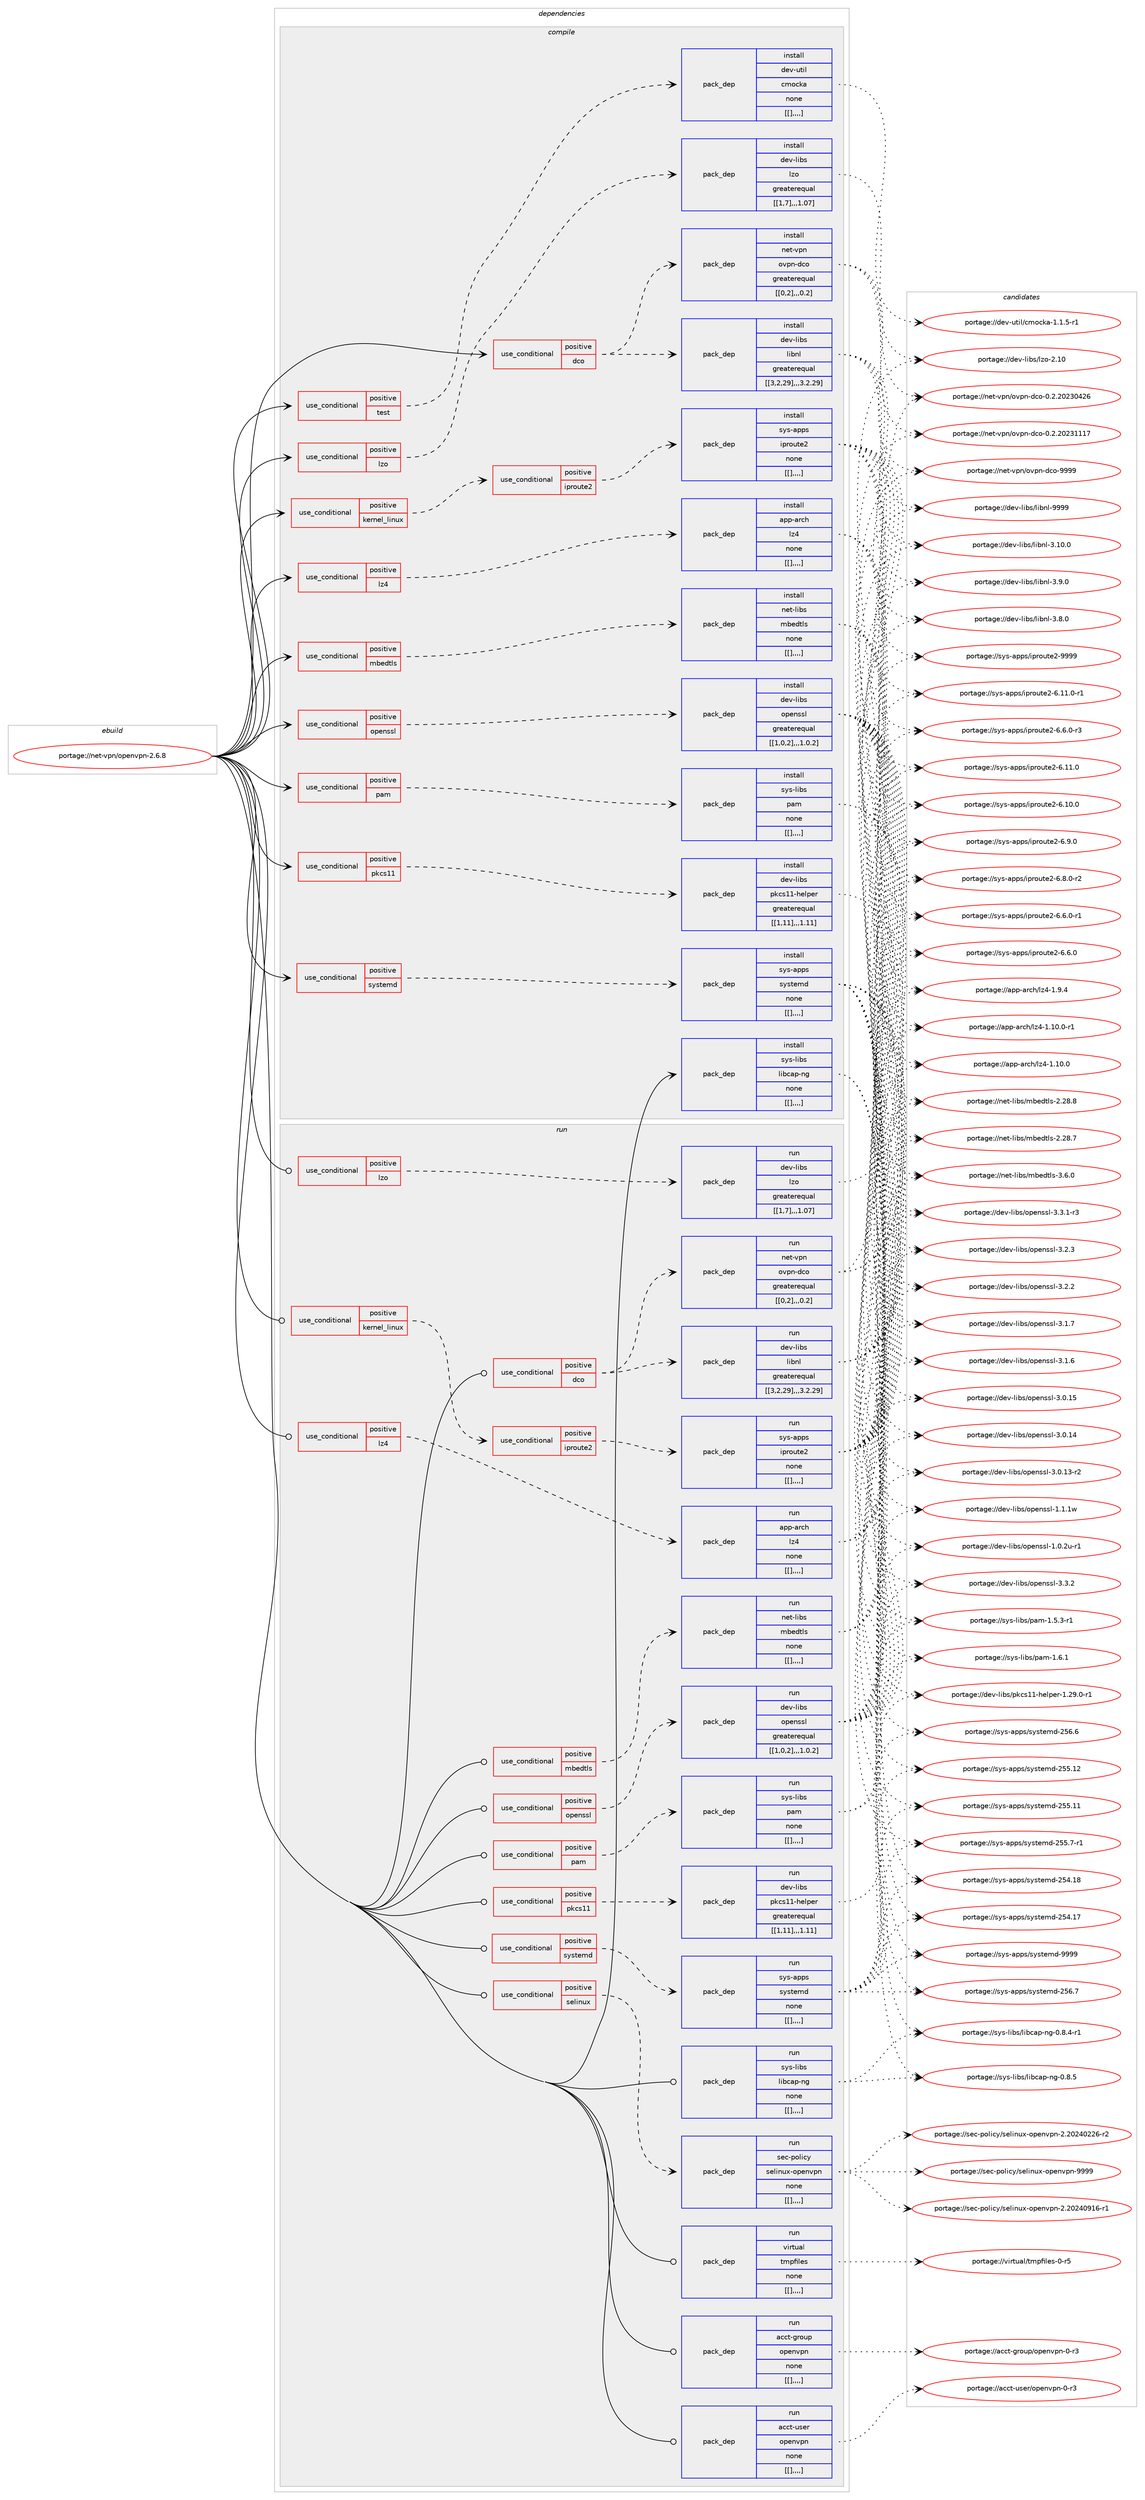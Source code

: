 digraph prolog {

# *************
# Graph options
# *************

newrank=true;
concentrate=true;
compound=true;
graph [rankdir=LR,fontname=Helvetica,fontsize=10,ranksep=1.5];#, ranksep=2.5, nodesep=0.2];
edge  [arrowhead=vee];
node  [fontname=Helvetica,fontsize=10];

# **********
# The ebuild
# **********

subgraph cluster_leftcol {
color=gray;
label=<<i>ebuild</i>>;
id [label="portage://net-vpn/openvpn-2.6.8", color=red, width=4, href="../net-vpn/openvpn-2.6.8.svg"];
}

# ****************
# The dependencies
# ****************

subgraph cluster_midcol {
color=gray;
label=<<i>dependencies</i>>;
subgraph cluster_compile {
fillcolor="#eeeeee";
style=filled;
label=<<i>compile</i>>;
subgraph cond108389 {
dependency409187 [label=<<TABLE BORDER="0" CELLBORDER="1" CELLSPACING="0" CELLPADDING="4"><TR><TD ROWSPAN="3" CELLPADDING="10">use_conditional</TD></TR><TR><TD>positive</TD></TR><TR><TD>dco</TD></TR></TABLE>>, shape=none, color=red];
subgraph pack297733 {
dependency409238 [label=<<TABLE BORDER="0" CELLBORDER="1" CELLSPACING="0" CELLPADDING="4" WIDTH="220"><TR><TD ROWSPAN="6" CELLPADDING="30">pack_dep</TD></TR><TR><TD WIDTH="110">install</TD></TR><TR><TD>net-vpn</TD></TR><TR><TD>ovpn-dco</TD></TR><TR><TD>greaterequal</TD></TR><TR><TD>[[0,2],,,0.2]</TD></TR></TABLE>>, shape=none, color=blue];
}
dependency409187:e -> dependency409238:w [weight=20,style="dashed",arrowhead="vee"];
subgraph pack297749 {
dependency409279 [label=<<TABLE BORDER="0" CELLBORDER="1" CELLSPACING="0" CELLPADDING="4" WIDTH="220"><TR><TD ROWSPAN="6" CELLPADDING="30">pack_dep</TD></TR><TR><TD WIDTH="110">install</TD></TR><TR><TD>dev-libs</TD></TR><TR><TD>libnl</TD></TR><TR><TD>greaterequal</TD></TR><TR><TD>[[3,2,29],,,3.2.29]</TD></TR></TABLE>>, shape=none, color=blue];
}
dependency409187:e -> dependency409279:w [weight=20,style="dashed",arrowhead="vee"];
}
id:e -> dependency409187:w [weight=20,style="solid",arrowhead="vee"];
subgraph cond108446 {
dependency409326 [label=<<TABLE BORDER="0" CELLBORDER="1" CELLSPACING="0" CELLPADDING="4"><TR><TD ROWSPAN="3" CELLPADDING="10">use_conditional</TD></TR><TR><TD>positive</TD></TR><TR><TD>kernel_linux</TD></TR></TABLE>>, shape=none, color=red];
subgraph cond108454 {
dependency409354 [label=<<TABLE BORDER="0" CELLBORDER="1" CELLSPACING="0" CELLPADDING="4"><TR><TD ROWSPAN="3" CELLPADDING="10">use_conditional</TD></TR><TR><TD>positive</TD></TR><TR><TD>iproute2</TD></TR></TABLE>>, shape=none, color=red];
subgraph pack297849 {
dependency409379 [label=<<TABLE BORDER="0" CELLBORDER="1" CELLSPACING="0" CELLPADDING="4" WIDTH="220"><TR><TD ROWSPAN="6" CELLPADDING="30">pack_dep</TD></TR><TR><TD WIDTH="110">install</TD></TR><TR><TD>sys-apps</TD></TR><TR><TD>iproute2</TD></TR><TR><TD>none</TD></TR><TR><TD>[[],,,,]</TD></TR></TABLE>>, shape=none, color=blue];
}
dependency409354:e -> dependency409379:w [weight=20,style="dashed",arrowhead="vee"];
}
dependency409326:e -> dependency409354:w [weight=20,style="dashed",arrowhead="vee"];
}
id:e -> dependency409326:w [weight=20,style="solid",arrowhead="vee"];
subgraph cond108470 {
dependency409386 [label=<<TABLE BORDER="0" CELLBORDER="1" CELLSPACING="0" CELLPADDING="4"><TR><TD ROWSPAN="3" CELLPADDING="10">use_conditional</TD></TR><TR><TD>positive</TD></TR><TR><TD>lz4</TD></TR></TABLE>>, shape=none, color=red];
subgraph pack297873 {
dependency409428 [label=<<TABLE BORDER="0" CELLBORDER="1" CELLSPACING="0" CELLPADDING="4" WIDTH="220"><TR><TD ROWSPAN="6" CELLPADDING="30">pack_dep</TD></TR><TR><TD WIDTH="110">install</TD></TR><TR><TD>app-arch</TD></TR><TR><TD>lz4</TD></TR><TR><TD>none</TD></TR><TR><TD>[[],,,,]</TD></TR></TABLE>>, shape=none, color=blue];
}
dependency409386:e -> dependency409428:w [weight=20,style="dashed",arrowhead="vee"];
}
id:e -> dependency409386:w [weight=20,style="solid",arrowhead="vee"];
subgraph cond108485 {
dependency409456 [label=<<TABLE BORDER="0" CELLBORDER="1" CELLSPACING="0" CELLPADDING="4"><TR><TD ROWSPAN="3" CELLPADDING="10">use_conditional</TD></TR><TR><TD>positive</TD></TR><TR><TD>lzo</TD></TR></TABLE>>, shape=none, color=red];
subgraph pack297912 {
dependency409483 [label=<<TABLE BORDER="0" CELLBORDER="1" CELLSPACING="0" CELLPADDING="4" WIDTH="220"><TR><TD ROWSPAN="6" CELLPADDING="30">pack_dep</TD></TR><TR><TD WIDTH="110">install</TD></TR><TR><TD>dev-libs</TD></TR><TR><TD>lzo</TD></TR><TR><TD>greaterequal</TD></TR><TR><TD>[[1,7],,,1.07]</TD></TR></TABLE>>, shape=none, color=blue];
}
dependency409456:e -> dependency409483:w [weight=20,style="dashed",arrowhead="vee"];
}
id:e -> dependency409456:w [weight=20,style="solid",arrowhead="vee"];
subgraph cond108503 {
dependency409513 [label=<<TABLE BORDER="0" CELLBORDER="1" CELLSPACING="0" CELLPADDING="4"><TR><TD ROWSPAN="3" CELLPADDING="10">use_conditional</TD></TR><TR><TD>positive</TD></TR><TR><TD>mbedtls</TD></TR></TABLE>>, shape=none, color=red];
subgraph pack297950 {
dependency409555 [label=<<TABLE BORDER="0" CELLBORDER="1" CELLSPACING="0" CELLPADDING="4" WIDTH="220"><TR><TD ROWSPAN="6" CELLPADDING="30">pack_dep</TD></TR><TR><TD WIDTH="110">install</TD></TR><TR><TD>net-libs</TD></TR><TR><TD>mbedtls</TD></TR><TR><TD>none</TD></TR><TR><TD>[[],,,,]</TD></TR></TABLE>>, shape=none, color=blue];
}
dependency409513:e -> dependency409555:w [weight=20,style="dashed",arrowhead="vee"];
}
id:e -> dependency409513:w [weight=20,style="solid",arrowhead="vee"];
subgraph cond108522 {
dependency409587 [label=<<TABLE BORDER="0" CELLBORDER="1" CELLSPACING="0" CELLPADDING="4"><TR><TD ROWSPAN="3" CELLPADDING="10">use_conditional</TD></TR><TR><TD>positive</TD></TR><TR><TD>openssl</TD></TR></TABLE>>, shape=none, color=red];
subgraph pack297998 {
dependency409649 [label=<<TABLE BORDER="0" CELLBORDER="1" CELLSPACING="0" CELLPADDING="4" WIDTH="220"><TR><TD ROWSPAN="6" CELLPADDING="30">pack_dep</TD></TR><TR><TD WIDTH="110">install</TD></TR><TR><TD>dev-libs</TD></TR><TR><TD>openssl</TD></TR><TR><TD>greaterequal</TD></TR><TR><TD>[[1,0,2],,,1.0.2]</TD></TR></TABLE>>, shape=none, color=blue];
}
dependency409587:e -> dependency409649:w [weight=20,style="dashed",arrowhead="vee"];
}
id:e -> dependency409587:w [weight=20,style="solid",arrowhead="vee"];
subgraph cond108563 {
dependency409698 [label=<<TABLE BORDER="0" CELLBORDER="1" CELLSPACING="0" CELLPADDING="4"><TR><TD ROWSPAN="3" CELLPADDING="10">use_conditional</TD></TR><TR><TD>positive</TD></TR><TR><TD>pam</TD></TR></TABLE>>, shape=none, color=red];
subgraph pack298097 {
dependency409770 [label=<<TABLE BORDER="0" CELLBORDER="1" CELLSPACING="0" CELLPADDING="4" WIDTH="220"><TR><TD ROWSPAN="6" CELLPADDING="30">pack_dep</TD></TR><TR><TD WIDTH="110">install</TD></TR><TR><TD>sys-libs</TD></TR><TR><TD>pam</TD></TR><TR><TD>none</TD></TR><TR><TD>[[],,,,]</TD></TR></TABLE>>, shape=none, color=blue];
}
dependency409698:e -> dependency409770:w [weight=20,style="dashed",arrowhead="vee"];
}
id:e -> dependency409698:w [weight=20,style="solid",arrowhead="vee"];
subgraph cond108587 {
dependency409777 [label=<<TABLE BORDER="0" CELLBORDER="1" CELLSPACING="0" CELLPADDING="4"><TR><TD ROWSPAN="3" CELLPADDING="10">use_conditional</TD></TR><TR><TD>positive</TD></TR><TR><TD>pkcs11</TD></TR></TABLE>>, shape=none, color=red];
subgraph pack298126 {
dependency409780 [label=<<TABLE BORDER="0" CELLBORDER="1" CELLSPACING="0" CELLPADDING="4" WIDTH="220"><TR><TD ROWSPAN="6" CELLPADDING="30">pack_dep</TD></TR><TR><TD WIDTH="110">install</TD></TR><TR><TD>dev-libs</TD></TR><TR><TD>pkcs11-helper</TD></TR><TR><TD>greaterequal</TD></TR><TR><TD>[[1,11],,,1.11]</TD></TR></TABLE>>, shape=none, color=blue];
}
dependency409777:e -> dependency409780:w [weight=20,style="dashed",arrowhead="vee"];
}
id:e -> dependency409777:w [weight=20,style="solid",arrowhead="vee"];
subgraph cond108610 {
dependency409866 [label=<<TABLE BORDER="0" CELLBORDER="1" CELLSPACING="0" CELLPADDING="4"><TR><TD ROWSPAN="3" CELLPADDING="10">use_conditional</TD></TR><TR><TD>positive</TD></TR><TR><TD>systemd</TD></TR></TABLE>>, shape=none, color=red];
subgraph pack298191 {
dependency409908 [label=<<TABLE BORDER="0" CELLBORDER="1" CELLSPACING="0" CELLPADDING="4" WIDTH="220"><TR><TD ROWSPAN="6" CELLPADDING="30">pack_dep</TD></TR><TR><TD WIDTH="110">install</TD></TR><TR><TD>sys-apps</TD></TR><TR><TD>systemd</TD></TR><TR><TD>none</TD></TR><TR><TD>[[],,,,]</TD></TR></TABLE>>, shape=none, color=blue];
}
dependency409866:e -> dependency409908:w [weight=20,style="dashed",arrowhead="vee"];
}
id:e -> dependency409866:w [weight=20,style="solid",arrowhead="vee"];
subgraph cond108658 {
dependency409957 [label=<<TABLE BORDER="0" CELLBORDER="1" CELLSPACING="0" CELLPADDING="4"><TR><TD ROWSPAN="3" CELLPADDING="10">use_conditional</TD></TR><TR><TD>positive</TD></TR><TR><TD>test</TD></TR></TABLE>>, shape=none, color=red];
subgraph pack298241 {
dependency409959 [label=<<TABLE BORDER="0" CELLBORDER="1" CELLSPACING="0" CELLPADDING="4" WIDTH="220"><TR><TD ROWSPAN="6" CELLPADDING="30">pack_dep</TD></TR><TR><TD WIDTH="110">install</TD></TR><TR><TD>dev-util</TD></TR><TR><TD>cmocka</TD></TR><TR><TD>none</TD></TR><TR><TD>[[],,,,]</TD></TR></TABLE>>, shape=none, color=blue];
}
dependency409957:e -> dependency409959:w [weight=20,style="dashed",arrowhead="vee"];
}
id:e -> dependency409957:w [weight=20,style="solid",arrowhead="vee"];
subgraph pack298260 {
dependency409989 [label=<<TABLE BORDER="0" CELLBORDER="1" CELLSPACING="0" CELLPADDING="4" WIDTH="220"><TR><TD ROWSPAN="6" CELLPADDING="30">pack_dep</TD></TR><TR><TD WIDTH="110">install</TD></TR><TR><TD>sys-libs</TD></TR><TR><TD>libcap-ng</TD></TR><TR><TD>none</TD></TR><TR><TD>[[],,,,]</TD></TR></TABLE>>, shape=none, color=blue];
}
id:e -> dependency409989:w [weight=20,style="solid",arrowhead="vee"];
}
subgraph cluster_compileandrun {
fillcolor="#eeeeee";
style=filled;
label=<<i>compile and run</i>>;
}
subgraph cluster_run {
fillcolor="#eeeeee";
style=filled;
label=<<i>run</i>>;
subgraph cond108673 {
dependency410017 [label=<<TABLE BORDER="0" CELLBORDER="1" CELLSPACING="0" CELLPADDING="4"><TR><TD ROWSPAN="3" CELLPADDING="10">use_conditional</TD></TR><TR><TD>positive</TD></TR><TR><TD>dco</TD></TR></TABLE>>, shape=none, color=red];
subgraph pack298279 {
dependency410036 [label=<<TABLE BORDER="0" CELLBORDER="1" CELLSPACING="0" CELLPADDING="4" WIDTH="220"><TR><TD ROWSPAN="6" CELLPADDING="30">pack_dep</TD></TR><TR><TD WIDTH="110">run</TD></TR><TR><TD>net-vpn</TD></TR><TR><TD>ovpn-dco</TD></TR><TR><TD>greaterequal</TD></TR><TR><TD>[[0,2],,,0.2]</TD></TR></TABLE>>, shape=none, color=blue];
}
dependency410017:e -> dependency410036:w [weight=20,style="dashed",arrowhead="vee"];
subgraph pack298354 {
dependency410145 [label=<<TABLE BORDER="0" CELLBORDER="1" CELLSPACING="0" CELLPADDING="4" WIDTH="220"><TR><TD ROWSPAN="6" CELLPADDING="30">pack_dep</TD></TR><TR><TD WIDTH="110">run</TD></TR><TR><TD>dev-libs</TD></TR><TR><TD>libnl</TD></TR><TR><TD>greaterequal</TD></TR><TR><TD>[[3,2,29],,,3.2.29]</TD></TR></TABLE>>, shape=none, color=blue];
}
dependency410017:e -> dependency410145:w [weight=20,style="dashed",arrowhead="vee"];
}
id:e -> dependency410017:w [weight=20,style="solid",arrowhead="odot"];
subgraph cond108719 {
dependency410151 [label=<<TABLE BORDER="0" CELLBORDER="1" CELLSPACING="0" CELLPADDING="4"><TR><TD ROWSPAN="3" CELLPADDING="10">use_conditional</TD></TR><TR><TD>positive</TD></TR><TR><TD>kernel_linux</TD></TR></TABLE>>, shape=none, color=red];
subgraph cond108732 {
dependency410196 [label=<<TABLE BORDER="0" CELLBORDER="1" CELLSPACING="0" CELLPADDING="4"><TR><TD ROWSPAN="3" CELLPADDING="10">use_conditional</TD></TR><TR><TD>positive</TD></TR><TR><TD>iproute2</TD></TR></TABLE>>, shape=none, color=red];
subgraph pack298393 {
dependency410197 [label=<<TABLE BORDER="0" CELLBORDER="1" CELLSPACING="0" CELLPADDING="4" WIDTH="220"><TR><TD ROWSPAN="6" CELLPADDING="30">pack_dep</TD></TR><TR><TD WIDTH="110">run</TD></TR><TR><TD>sys-apps</TD></TR><TR><TD>iproute2</TD></TR><TR><TD>none</TD></TR><TR><TD>[[],,,,]</TD></TR></TABLE>>, shape=none, color=blue];
}
dependency410196:e -> dependency410197:w [weight=20,style="dashed",arrowhead="vee"];
}
dependency410151:e -> dependency410196:w [weight=20,style="dashed",arrowhead="vee"];
}
id:e -> dependency410151:w [weight=20,style="solid",arrowhead="odot"];
subgraph cond108743 {
dependency410202 [label=<<TABLE BORDER="0" CELLBORDER="1" CELLSPACING="0" CELLPADDING="4"><TR><TD ROWSPAN="3" CELLPADDING="10">use_conditional</TD></TR><TR><TD>positive</TD></TR><TR><TD>lz4</TD></TR></TABLE>>, shape=none, color=red];
subgraph pack298471 {
dependency410372 [label=<<TABLE BORDER="0" CELLBORDER="1" CELLSPACING="0" CELLPADDING="4" WIDTH="220"><TR><TD ROWSPAN="6" CELLPADDING="30">pack_dep</TD></TR><TR><TD WIDTH="110">run</TD></TR><TR><TD>app-arch</TD></TR><TR><TD>lz4</TD></TR><TR><TD>none</TD></TR><TR><TD>[[],,,,]</TD></TR></TABLE>>, shape=none, color=blue];
}
dependency410202:e -> dependency410372:w [weight=20,style="dashed",arrowhead="vee"];
}
id:e -> dependency410202:w [weight=20,style="solid",arrowhead="odot"];
subgraph cond108802 {
dependency410419 [label=<<TABLE BORDER="0" CELLBORDER="1" CELLSPACING="0" CELLPADDING="4"><TR><TD ROWSPAN="3" CELLPADDING="10">use_conditional</TD></TR><TR><TD>positive</TD></TR><TR><TD>lzo</TD></TR></TABLE>>, shape=none, color=red];
subgraph pack298535 {
dependency410422 [label=<<TABLE BORDER="0" CELLBORDER="1" CELLSPACING="0" CELLPADDING="4" WIDTH="220"><TR><TD ROWSPAN="6" CELLPADDING="30">pack_dep</TD></TR><TR><TD WIDTH="110">run</TD></TR><TR><TD>dev-libs</TD></TR><TR><TD>lzo</TD></TR><TR><TD>greaterequal</TD></TR><TR><TD>[[1,7],,,1.07]</TD></TR></TABLE>>, shape=none, color=blue];
}
dependency410419:e -> dependency410422:w [weight=20,style="dashed",arrowhead="vee"];
}
id:e -> dependency410419:w [weight=20,style="solid",arrowhead="odot"];
subgraph cond108837 {
dependency410484 [label=<<TABLE BORDER="0" CELLBORDER="1" CELLSPACING="0" CELLPADDING="4"><TR><TD ROWSPAN="3" CELLPADDING="10">use_conditional</TD></TR><TR><TD>positive</TD></TR><TR><TD>mbedtls</TD></TR></TABLE>>, shape=none, color=red];
subgraph pack298602 {
dependency410542 [label=<<TABLE BORDER="0" CELLBORDER="1" CELLSPACING="0" CELLPADDING="4" WIDTH="220"><TR><TD ROWSPAN="6" CELLPADDING="30">pack_dep</TD></TR><TR><TD WIDTH="110">run</TD></TR><TR><TD>net-libs</TD></TR><TR><TD>mbedtls</TD></TR><TR><TD>none</TD></TR><TR><TD>[[],,,,]</TD></TR></TABLE>>, shape=none, color=blue];
}
dependency410484:e -> dependency410542:w [weight=20,style="dashed",arrowhead="vee"];
}
id:e -> dependency410484:w [weight=20,style="solid",arrowhead="odot"];
subgraph cond108864 {
dependency410566 [label=<<TABLE BORDER="0" CELLBORDER="1" CELLSPACING="0" CELLPADDING="4"><TR><TD ROWSPAN="3" CELLPADDING="10">use_conditional</TD></TR><TR><TD>positive</TD></TR><TR><TD>openssl</TD></TR></TABLE>>, shape=none, color=red];
subgraph pack298645 {
dependency410585 [label=<<TABLE BORDER="0" CELLBORDER="1" CELLSPACING="0" CELLPADDING="4" WIDTH="220"><TR><TD ROWSPAN="6" CELLPADDING="30">pack_dep</TD></TR><TR><TD WIDTH="110">run</TD></TR><TR><TD>dev-libs</TD></TR><TR><TD>openssl</TD></TR><TR><TD>greaterequal</TD></TR><TR><TD>[[1,0,2],,,1.0.2]</TD></TR></TABLE>>, shape=none, color=blue];
}
dependency410566:e -> dependency410585:w [weight=20,style="dashed",arrowhead="vee"];
}
id:e -> dependency410566:w [weight=20,style="solid",arrowhead="odot"];
subgraph cond108883 {
dependency410628 [label=<<TABLE BORDER="0" CELLBORDER="1" CELLSPACING="0" CELLPADDING="4"><TR><TD ROWSPAN="3" CELLPADDING="10">use_conditional</TD></TR><TR><TD>positive</TD></TR><TR><TD>pam</TD></TR></TABLE>>, shape=none, color=red];
subgraph pack298673 {
dependency410630 [label=<<TABLE BORDER="0" CELLBORDER="1" CELLSPACING="0" CELLPADDING="4" WIDTH="220"><TR><TD ROWSPAN="6" CELLPADDING="30">pack_dep</TD></TR><TR><TD WIDTH="110">run</TD></TR><TR><TD>sys-libs</TD></TR><TR><TD>pam</TD></TR><TR><TD>none</TD></TR><TR><TD>[[],,,,]</TD></TR></TABLE>>, shape=none, color=blue];
}
dependency410628:e -> dependency410630:w [weight=20,style="dashed",arrowhead="vee"];
}
id:e -> dependency410628:w [weight=20,style="solid",arrowhead="odot"];
subgraph cond108891 {
dependency410653 [label=<<TABLE BORDER="0" CELLBORDER="1" CELLSPACING="0" CELLPADDING="4"><TR><TD ROWSPAN="3" CELLPADDING="10">use_conditional</TD></TR><TR><TD>positive</TD></TR><TR><TD>pkcs11</TD></TR></TABLE>>, shape=none, color=red];
subgraph pack298704 {
dependency410714 [label=<<TABLE BORDER="0" CELLBORDER="1" CELLSPACING="0" CELLPADDING="4" WIDTH="220"><TR><TD ROWSPAN="6" CELLPADDING="30">pack_dep</TD></TR><TR><TD WIDTH="110">run</TD></TR><TR><TD>dev-libs</TD></TR><TR><TD>pkcs11-helper</TD></TR><TR><TD>greaterequal</TD></TR><TR><TD>[[1,11],,,1.11]</TD></TR></TABLE>>, shape=none, color=blue];
}
dependency410653:e -> dependency410714:w [weight=20,style="dashed",arrowhead="vee"];
}
id:e -> dependency410653:w [weight=20,style="solid",arrowhead="odot"];
subgraph cond108922 {
dependency410749 [label=<<TABLE BORDER="0" CELLBORDER="1" CELLSPACING="0" CELLPADDING="4"><TR><TD ROWSPAN="3" CELLPADDING="10">use_conditional</TD></TR><TR><TD>positive</TD></TR><TR><TD>selinux</TD></TR></TABLE>>, shape=none, color=red];
subgraph pack298766 {
dependency410836 [label=<<TABLE BORDER="0" CELLBORDER="1" CELLSPACING="0" CELLPADDING="4" WIDTH="220"><TR><TD ROWSPAN="6" CELLPADDING="30">pack_dep</TD></TR><TR><TD WIDTH="110">run</TD></TR><TR><TD>sec-policy</TD></TR><TR><TD>selinux-openvpn</TD></TR><TR><TD>none</TD></TR><TR><TD>[[],,,,]</TD></TR></TABLE>>, shape=none, color=blue];
}
dependency410749:e -> dependency410836:w [weight=20,style="dashed",arrowhead="vee"];
}
id:e -> dependency410749:w [weight=20,style="solid",arrowhead="odot"];
subgraph cond108965 {
dependency410870 [label=<<TABLE BORDER="0" CELLBORDER="1" CELLSPACING="0" CELLPADDING="4"><TR><TD ROWSPAN="3" CELLPADDING="10">use_conditional</TD></TR><TR><TD>positive</TD></TR><TR><TD>systemd</TD></TR></TABLE>>, shape=none, color=red];
subgraph pack298858 {
dependency410903 [label=<<TABLE BORDER="0" CELLBORDER="1" CELLSPACING="0" CELLPADDING="4" WIDTH="220"><TR><TD ROWSPAN="6" CELLPADDING="30">pack_dep</TD></TR><TR><TD WIDTH="110">run</TD></TR><TR><TD>sys-apps</TD></TR><TR><TD>systemd</TD></TR><TR><TD>none</TD></TR><TR><TD>[[],,,,]</TD></TR></TABLE>>, shape=none, color=blue];
}
dependency410870:e -> dependency410903:w [weight=20,style="dashed",arrowhead="vee"];
}
id:e -> dependency410870:w [weight=20,style="solid",arrowhead="odot"];
subgraph pack298860 {
dependency410909 [label=<<TABLE BORDER="0" CELLBORDER="1" CELLSPACING="0" CELLPADDING="4" WIDTH="220"><TR><TD ROWSPAN="6" CELLPADDING="30">pack_dep</TD></TR><TR><TD WIDTH="110">run</TD></TR><TR><TD>acct-group</TD></TR><TR><TD>openvpn</TD></TR><TR><TD>none</TD></TR><TR><TD>[[],,,,]</TD></TR></TABLE>>, shape=none, color=blue];
}
id:e -> dependency410909:w [weight=20,style="solid",arrowhead="odot"];
subgraph pack298862 {
dependency410969 [label=<<TABLE BORDER="0" CELLBORDER="1" CELLSPACING="0" CELLPADDING="4" WIDTH="220"><TR><TD ROWSPAN="6" CELLPADDING="30">pack_dep</TD></TR><TR><TD WIDTH="110">run</TD></TR><TR><TD>acct-user</TD></TR><TR><TD>openvpn</TD></TR><TR><TD>none</TD></TR><TR><TD>[[],,,,]</TD></TR></TABLE>>, shape=none, color=blue];
}
id:e -> dependency410969:w [weight=20,style="solid",arrowhead="odot"];
subgraph pack298932 {
dependency411023 [label=<<TABLE BORDER="0" CELLBORDER="1" CELLSPACING="0" CELLPADDING="4" WIDTH="220"><TR><TD ROWSPAN="6" CELLPADDING="30">pack_dep</TD></TR><TR><TD WIDTH="110">run</TD></TR><TR><TD>sys-libs</TD></TR><TR><TD>libcap-ng</TD></TR><TR><TD>none</TD></TR><TR><TD>[[],,,,]</TD></TR></TABLE>>, shape=none, color=blue];
}
id:e -> dependency411023:w [weight=20,style="solid",arrowhead="odot"];
subgraph pack298940 {
dependency411026 [label=<<TABLE BORDER="0" CELLBORDER="1" CELLSPACING="0" CELLPADDING="4" WIDTH="220"><TR><TD ROWSPAN="6" CELLPADDING="30">pack_dep</TD></TR><TR><TD WIDTH="110">run</TD></TR><TR><TD>virtual</TD></TR><TR><TD>tmpfiles</TD></TR><TR><TD>none</TD></TR><TR><TD>[[],,,,]</TD></TR></TABLE>>, shape=none, color=blue];
}
id:e -> dependency411026:w [weight=20,style="solid",arrowhead="odot"];
}
}

# **************
# The candidates
# **************

subgraph cluster_choices {
rank=same;
color=gray;
label=<<i>candidates</i>>;

subgraph choice298009 {
color=black;
nodesep=1;
choice110101116451181121104711111811211045100991114557575757 [label="portage://net-vpn/ovpn-dco-9999", color=red, width=4,href="../net-vpn/ovpn-dco-9999.svg"];
choice1101011164511811211047111118112110451009911145484650465048505149494955 [label="portage://net-vpn/ovpn-dco-0.2.20231117", color=red, width=4,href="../net-vpn/ovpn-dco-0.2.20231117.svg"];
choice1101011164511811211047111118112110451009911145484650465048505148525054 [label="portage://net-vpn/ovpn-dco-0.2.20230426", color=red, width=4,href="../net-vpn/ovpn-dco-0.2.20230426.svg"];
dependency409238:e -> choice110101116451181121104711111811211045100991114557575757:w [style=dotted,weight="100"];
dependency409238:e -> choice1101011164511811211047111118112110451009911145484650465048505149494955:w [style=dotted,weight="100"];
dependency409238:e -> choice1101011164511811211047111118112110451009911145484650465048505148525054:w [style=dotted,weight="100"];
}
subgraph choice298029 {
color=black;
nodesep=1;
choice100101118451081059811547108105981101084557575757 [label="portage://dev-libs/libnl-9999", color=red, width=4,href="../dev-libs/libnl-9999.svg"];
choice1001011184510810598115471081059811010845514649484648 [label="portage://dev-libs/libnl-3.10.0", color=red, width=4,href="../dev-libs/libnl-3.10.0.svg"];
choice10010111845108105981154710810598110108455146574648 [label="portage://dev-libs/libnl-3.9.0", color=red, width=4,href="../dev-libs/libnl-3.9.0.svg"];
choice10010111845108105981154710810598110108455146564648 [label="portage://dev-libs/libnl-3.8.0", color=red, width=4,href="../dev-libs/libnl-3.8.0.svg"];
dependency409279:e -> choice100101118451081059811547108105981101084557575757:w [style=dotted,weight="100"];
dependency409279:e -> choice1001011184510810598115471081059811010845514649484648:w [style=dotted,weight="100"];
dependency409279:e -> choice10010111845108105981154710810598110108455146574648:w [style=dotted,weight="100"];
dependency409279:e -> choice10010111845108105981154710810598110108455146564648:w [style=dotted,weight="100"];
}
subgraph choice298052 {
color=black;
nodesep=1;
choice115121115459711211211547105112114111117116101504557575757 [label="portage://sys-apps/iproute2-9999", color=red, width=4,href="../sys-apps/iproute2-9999.svg"];
choice11512111545971121121154710511211411111711610150455446494946484511449 [label="portage://sys-apps/iproute2-6.11.0-r1", color=red, width=4,href="../sys-apps/iproute2-6.11.0-r1.svg"];
choice1151211154597112112115471051121141111171161015045544649494648 [label="portage://sys-apps/iproute2-6.11.0", color=red, width=4,href="../sys-apps/iproute2-6.11.0.svg"];
choice1151211154597112112115471051121141111171161015045544649484648 [label="portage://sys-apps/iproute2-6.10.0", color=red, width=4,href="../sys-apps/iproute2-6.10.0.svg"];
choice11512111545971121121154710511211411111711610150455446574648 [label="portage://sys-apps/iproute2-6.9.0", color=red, width=4,href="../sys-apps/iproute2-6.9.0.svg"];
choice115121115459711211211547105112114111117116101504554465646484511450 [label="portage://sys-apps/iproute2-6.8.0-r2", color=red, width=4,href="../sys-apps/iproute2-6.8.0-r2.svg"];
choice115121115459711211211547105112114111117116101504554465446484511451 [label="portage://sys-apps/iproute2-6.6.0-r3", color=red, width=4,href="../sys-apps/iproute2-6.6.0-r3.svg"];
choice115121115459711211211547105112114111117116101504554465446484511449 [label="portage://sys-apps/iproute2-6.6.0-r1", color=red, width=4,href="../sys-apps/iproute2-6.6.0-r1.svg"];
choice11512111545971121121154710511211411111711610150455446544648 [label="portage://sys-apps/iproute2-6.6.0", color=red, width=4,href="../sys-apps/iproute2-6.6.0.svg"];
dependency409379:e -> choice115121115459711211211547105112114111117116101504557575757:w [style=dotted,weight="100"];
dependency409379:e -> choice11512111545971121121154710511211411111711610150455446494946484511449:w [style=dotted,weight="100"];
dependency409379:e -> choice1151211154597112112115471051121141111171161015045544649494648:w [style=dotted,weight="100"];
dependency409379:e -> choice1151211154597112112115471051121141111171161015045544649484648:w [style=dotted,weight="100"];
dependency409379:e -> choice11512111545971121121154710511211411111711610150455446574648:w [style=dotted,weight="100"];
dependency409379:e -> choice115121115459711211211547105112114111117116101504554465646484511450:w [style=dotted,weight="100"];
dependency409379:e -> choice115121115459711211211547105112114111117116101504554465446484511451:w [style=dotted,weight="100"];
dependency409379:e -> choice115121115459711211211547105112114111117116101504554465446484511449:w [style=dotted,weight="100"];
dependency409379:e -> choice11512111545971121121154710511211411111711610150455446544648:w [style=dotted,weight="100"];
}
subgraph choice298063 {
color=black;
nodesep=1;
choice971121124597114991044710812252454946494846484511449 [label="portage://app-arch/lz4-1.10.0-r1", color=red, width=4,href="../app-arch/lz4-1.10.0-r1.svg"];
choice97112112459711499104471081225245494649484648 [label="portage://app-arch/lz4-1.10.0", color=red, width=4,href="../app-arch/lz4-1.10.0.svg"];
choice971121124597114991044710812252454946574652 [label="portage://app-arch/lz4-1.9.4", color=red, width=4,href="../app-arch/lz4-1.9.4.svg"];
dependency409428:e -> choice971121124597114991044710812252454946494846484511449:w [style=dotted,weight="100"];
dependency409428:e -> choice97112112459711499104471081225245494649484648:w [style=dotted,weight="100"];
dependency409428:e -> choice971121124597114991044710812252454946574652:w [style=dotted,weight="100"];
}
subgraph choice298082 {
color=black;
nodesep=1;
choice1001011184510810598115471081221114550464948 [label="portage://dev-libs/lzo-2.10", color=red, width=4,href="../dev-libs/lzo-2.10.svg"];
dependency409483:e -> choice1001011184510810598115471081221114550464948:w [style=dotted,weight="100"];
}
subgraph choice298086 {
color=black;
nodesep=1;
choice11010111645108105981154710998101100116108115455146544648 [label="portage://net-libs/mbedtls-3.6.0", color=red, width=4,href="../net-libs/mbedtls-3.6.0.svg"];
choice1101011164510810598115471099810110011610811545504650564656 [label="portage://net-libs/mbedtls-2.28.8", color=red, width=4,href="../net-libs/mbedtls-2.28.8.svg"];
choice1101011164510810598115471099810110011610811545504650564655 [label="portage://net-libs/mbedtls-2.28.7", color=red, width=4,href="../net-libs/mbedtls-2.28.7.svg"];
dependency409555:e -> choice11010111645108105981154710998101100116108115455146544648:w [style=dotted,weight="100"];
dependency409555:e -> choice1101011164510810598115471099810110011610811545504650564656:w [style=dotted,weight="100"];
dependency409555:e -> choice1101011164510810598115471099810110011610811545504650564655:w [style=dotted,weight="100"];
}
subgraph choice298107 {
color=black;
nodesep=1;
choice100101118451081059811547111112101110115115108455146514650 [label="portage://dev-libs/openssl-3.3.2", color=red, width=4,href="../dev-libs/openssl-3.3.2.svg"];
choice1001011184510810598115471111121011101151151084551465146494511451 [label="portage://dev-libs/openssl-3.3.1-r3", color=red, width=4,href="../dev-libs/openssl-3.3.1-r3.svg"];
choice100101118451081059811547111112101110115115108455146504651 [label="portage://dev-libs/openssl-3.2.3", color=red, width=4,href="../dev-libs/openssl-3.2.3.svg"];
choice100101118451081059811547111112101110115115108455146504650 [label="portage://dev-libs/openssl-3.2.2", color=red, width=4,href="../dev-libs/openssl-3.2.2.svg"];
choice100101118451081059811547111112101110115115108455146494655 [label="portage://dev-libs/openssl-3.1.7", color=red, width=4,href="../dev-libs/openssl-3.1.7.svg"];
choice100101118451081059811547111112101110115115108455146494654 [label="portage://dev-libs/openssl-3.1.6", color=red, width=4,href="../dev-libs/openssl-3.1.6.svg"];
choice10010111845108105981154711111210111011511510845514648464953 [label="portage://dev-libs/openssl-3.0.15", color=red, width=4,href="../dev-libs/openssl-3.0.15.svg"];
choice10010111845108105981154711111210111011511510845514648464952 [label="portage://dev-libs/openssl-3.0.14", color=red, width=4,href="../dev-libs/openssl-3.0.14.svg"];
choice100101118451081059811547111112101110115115108455146484649514511450 [label="portage://dev-libs/openssl-3.0.13-r2", color=red, width=4,href="../dev-libs/openssl-3.0.13-r2.svg"];
choice100101118451081059811547111112101110115115108454946494649119 [label="portage://dev-libs/openssl-1.1.1w", color=red, width=4,href="../dev-libs/openssl-1.1.1w.svg"];
choice1001011184510810598115471111121011101151151084549464846501174511449 [label="portage://dev-libs/openssl-1.0.2u-r1", color=red, width=4,href="../dev-libs/openssl-1.0.2u-r1.svg"];
dependency409649:e -> choice100101118451081059811547111112101110115115108455146514650:w [style=dotted,weight="100"];
dependency409649:e -> choice1001011184510810598115471111121011101151151084551465146494511451:w [style=dotted,weight="100"];
dependency409649:e -> choice100101118451081059811547111112101110115115108455146504651:w [style=dotted,weight="100"];
dependency409649:e -> choice100101118451081059811547111112101110115115108455146504650:w [style=dotted,weight="100"];
dependency409649:e -> choice100101118451081059811547111112101110115115108455146494655:w [style=dotted,weight="100"];
dependency409649:e -> choice100101118451081059811547111112101110115115108455146494654:w [style=dotted,weight="100"];
dependency409649:e -> choice10010111845108105981154711111210111011511510845514648464953:w [style=dotted,weight="100"];
dependency409649:e -> choice10010111845108105981154711111210111011511510845514648464952:w [style=dotted,weight="100"];
dependency409649:e -> choice100101118451081059811547111112101110115115108455146484649514511450:w [style=dotted,weight="100"];
dependency409649:e -> choice100101118451081059811547111112101110115115108454946494649119:w [style=dotted,weight="100"];
dependency409649:e -> choice1001011184510810598115471111121011101151151084549464846501174511449:w [style=dotted,weight="100"];
}
subgraph choice298132 {
color=black;
nodesep=1;
choice11512111545108105981154711297109454946544649 [label="portage://sys-libs/pam-1.6.1", color=red, width=4,href="../sys-libs/pam-1.6.1.svg"];
choice115121115451081059811547112971094549465346514511449 [label="portage://sys-libs/pam-1.5.3-r1", color=red, width=4,href="../sys-libs/pam-1.5.3-r1.svg"];
dependency409770:e -> choice11512111545108105981154711297109454946544649:w [style=dotted,weight="100"];
dependency409770:e -> choice115121115451081059811547112971094549465346514511449:w [style=dotted,weight="100"];
}
subgraph choice298136 {
color=black;
nodesep=1;
choice10010111845108105981154711210799115494945104101108112101114454946505746484511449 [label="portage://dev-libs/pkcs11-helper-1.29.0-r1", color=red, width=4,href="../dev-libs/pkcs11-helper-1.29.0-r1.svg"];
dependency409780:e -> choice10010111845108105981154711210799115494945104101108112101114454946505746484511449:w [style=dotted,weight="100"];
}
subgraph choice298235 {
color=black;
nodesep=1;
choice1151211154597112112115471151211151161011091004557575757 [label="portage://sys-apps/systemd-9999", color=red, width=4,href="../sys-apps/systemd-9999.svg"];
choice115121115459711211211547115121115116101109100455053544655 [label="portage://sys-apps/systemd-256.7", color=red, width=4,href="../sys-apps/systemd-256.7.svg"];
choice115121115459711211211547115121115116101109100455053544654 [label="portage://sys-apps/systemd-256.6", color=red, width=4,href="../sys-apps/systemd-256.6.svg"];
choice11512111545971121121154711512111511610110910045505353464950 [label="portage://sys-apps/systemd-255.12", color=red, width=4,href="../sys-apps/systemd-255.12.svg"];
choice11512111545971121121154711512111511610110910045505353464949 [label="portage://sys-apps/systemd-255.11", color=red, width=4,href="../sys-apps/systemd-255.11.svg"];
choice1151211154597112112115471151211151161011091004550535346554511449 [label="portage://sys-apps/systemd-255.7-r1", color=red, width=4,href="../sys-apps/systemd-255.7-r1.svg"];
choice11512111545971121121154711512111511610110910045505352464956 [label="portage://sys-apps/systemd-254.18", color=red, width=4,href="../sys-apps/systemd-254.18.svg"];
choice11512111545971121121154711512111511610110910045505352464955 [label="portage://sys-apps/systemd-254.17", color=red, width=4,href="../sys-apps/systemd-254.17.svg"];
dependency409908:e -> choice1151211154597112112115471151211151161011091004557575757:w [style=dotted,weight="100"];
dependency409908:e -> choice115121115459711211211547115121115116101109100455053544655:w [style=dotted,weight="100"];
dependency409908:e -> choice115121115459711211211547115121115116101109100455053544654:w [style=dotted,weight="100"];
dependency409908:e -> choice11512111545971121121154711512111511610110910045505353464950:w [style=dotted,weight="100"];
dependency409908:e -> choice11512111545971121121154711512111511610110910045505353464949:w [style=dotted,weight="100"];
dependency409908:e -> choice1151211154597112112115471151211151161011091004550535346554511449:w [style=dotted,weight="100"];
dependency409908:e -> choice11512111545971121121154711512111511610110910045505352464956:w [style=dotted,weight="100"];
dependency409908:e -> choice11512111545971121121154711512111511610110910045505352464955:w [style=dotted,weight="100"];
}
subgraph choice298248 {
color=black;
nodesep=1;
choice10010111845117116105108479910911199107974549464946534511449 [label="portage://dev-util/cmocka-1.1.5-r1", color=red, width=4,href="../dev-util/cmocka-1.1.5-r1.svg"];
dependency409959:e -> choice10010111845117116105108479910911199107974549464946534511449:w [style=dotted,weight="100"];
}
subgraph choice298264 {
color=black;
nodesep=1;
choice11512111545108105981154710810598999711245110103454846564653 [label="portage://sys-libs/libcap-ng-0.8.5", color=red, width=4,href="../sys-libs/libcap-ng-0.8.5.svg"];
choice115121115451081059811547108105989997112451101034548465646524511449 [label="portage://sys-libs/libcap-ng-0.8.4-r1", color=red, width=4,href="../sys-libs/libcap-ng-0.8.4-r1.svg"];
dependency409989:e -> choice11512111545108105981154710810598999711245110103454846564653:w [style=dotted,weight="100"];
dependency409989:e -> choice115121115451081059811547108105989997112451101034548465646524511449:w [style=dotted,weight="100"];
}
subgraph choice298267 {
color=black;
nodesep=1;
choice110101116451181121104711111811211045100991114557575757 [label="portage://net-vpn/ovpn-dco-9999", color=red, width=4,href="../net-vpn/ovpn-dco-9999.svg"];
choice1101011164511811211047111118112110451009911145484650465048505149494955 [label="portage://net-vpn/ovpn-dco-0.2.20231117", color=red, width=4,href="../net-vpn/ovpn-dco-0.2.20231117.svg"];
choice1101011164511811211047111118112110451009911145484650465048505148525054 [label="portage://net-vpn/ovpn-dco-0.2.20230426", color=red, width=4,href="../net-vpn/ovpn-dco-0.2.20230426.svg"];
dependency410036:e -> choice110101116451181121104711111811211045100991114557575757:w [style=dotted,weight="100"];
dependency410036:e -> choice1101011164511811211047111118112110451009911145484650465048505149494955:w [style=dotted,weight="100"];
dependency410036:e -> choice1101011164511811211047111118112110451009911145484650465048505148525054:w [style=dotted,weight="100"];
}
subgraph choice298271 {
color=black;
nodesep=1;
choice100101118451081059811547108105981101084557575757 [label="portage://dev-libs/libnl-9999", color=red, width=4,href="../dev-libs/libnl-9999.svg"];
choice1001011184510810598115471081059811010845514649484648 [label="portage://dev-libs/libnl-3.10.0", color=red, width=4,href="../dev-libs/libnl-3.10.0.svg"];
choice10010111845108105981154710810598110108455146574648 [label="portage://dev-libs/libnl-3.9.0", color=red, width=4,href="../dev-libs/libnl-3.9.0.svg"];
choice10010111845108105981154710810598110108455146564648 [label="portage://dev-libs/libnl-3.8.0", color=red, width=4,href="../dev-libs/libnl-3.8.0.svg"];
dependency410145:e -> choice100101118451081059811547108105981101084557575757:w [style=dotted,weight="100"];
dependency410145:e -> choice1001011184510810598115471081059811010845514649484648:w [style=dotted,weight="100"];
dependency410145:e -> choice10010111845108105981154710810598110108455146574648:w [style=dotted,weight="100"];
dependency410145:e -> choice10010111845108105981154710810598110108455146564648:w [style=dotted,weight="100"];
}
subgraph choice298274 {
color=black;
nodesep=1;
choice115121115459711211211547105112114111117116101504557575757 [label="portage://sys-apps/iproute2-9999", color=red, width=4,href="../sys-apps/iproute2-9999.svg"];
choice11512111545971121121154710511211411111711610150455446494946484511449 [label="portage://sys-apps/iproute2-6.11.0-r1", color=red, width=4,href="../sys-apps/iproute2-6.11.0-r1.svg"];
choice1151211154597112112115471051121141111171161015045544649494648 [label="portage://sys-apps/iproute2-6.11.0", color=red, width=4,href="../sys-apps/iproute2-6.11.0.svg"];
choice1151211154597112112115471051121141111171161015045544649484648 [label="portage://sys-apps/iproute2-6.10.0", color=red, width=4,href="../sys-apps/iproute2-6.10.0.svg"];
choice11512111545971121121154710511211411111711610150455446574648 [label="portage://sys-apps/iproute2-6.9.0", color=red, width=4,href="../sys-apps/iproute2-6.9.0.svg"];
choice115121115459711211211547105112114111117116101504554465646484511450 [label="portage://sys-apps/iproute2-6.8.0-r2", color=red, width=4,href="../sys-apps/iproute2-6.8.0-r2.svg"];
choice115121115459711211211547105112114111117116101504554465446484511451 [label="portage://sys-apps/iproute2-6.6.0-r3", color=red, width=4,href="../sys-apps/iproute2-6.6.0-r3.svg"];
choice115121115459711211211547105112114111117116101504554465446484511449 [label="portage://sys-apps/iproute2-6.6.0-r1", color=red, width=4,href="../sys-apps/iproute2-6.6.0-r1.svg"];
choice11512111545971121121154710511211411111711610150455446544648 [label="portage://sys-apps/iproute2-6.6.0", color=red, width=4,href="../sys-apps/iproute2-6.6.0.svg"];
dependency410197:e -> choice115121115459711211211547105112114111117116101504557575757:w [style=dotted,weight="100"];
dependency410197:e -> choice11512111545971121121154710511211411111711610150455446494946484511449:w [style=dotted,weight="100"];
dependency410197:e -> choice1151211154597112112115471051121141111171161015045544649494648:w [style=dotted,weight="100"];
dependency410197:e -> choice1151211154597112112115471051121141111171161015045544649484648:w [style=dotted,weight="100"];
dependency410197:e -> choice11512111545971121121154710511211411111711610150455446574648:w [style=dotted,weight="100"];
dependency410197:e -> choice115121115459711211211547105112114111117116101504554465646484511450:w [style=dotted,weight="100"];
dependency410197:e -> choice115121115459711211211547105112114111117116101504554465446484511451:w [style=dotted,weight="100"];
dependency410197:e -> choice115121115459711211211547105112114111117116101504554465446484511449:w [style=dotted,weight="100"];
dependency410197:e -> choice11512111545971121121154710511211411111711610150455446544648:w [style=dotted,weight="100"];
}
subgraph choice298320 {
color=black;
nodesep=1;
choice971121124597114991044710812252454946494846484511449 [label="portage://app-arch/lz4-1.10.0-r1", color=red, width=4,href="../app-arch/lz4-1.10.0-r1.svg"];
choice97112112459711499104471081225245494649484648 [label="portage://app-arch/lz4-1.10.0", color=red, width=4,href="../app-arch/lz4-1.10.0.svg"];
choice971121124597114991044710812252454946574652 [label="portage://app-arch/lz4-1.9.4", color=red, width=4,href="../app-arch/lz4-1.9.4.svg"];
dependency410372:e -> choice971121124597114991044710812252454946494846484511449:w [style=dotted,weight="100"];
dependency410372:e -> choice97112112459711499104471081225245494649484648:w [style=dotted,weight="100"];
dependency410372:e -> choice971121124597114991044710812252454946574652:w [style=dotted,weight="100"];
}
subgraph choice298330 {
color=black;
nodesep=1;
choice1001011184510810598115471081221114550464948 [label="portage://dev-libs/lzo-2.10", color=red, width=4,href="../dev-libs/lzo-2.10.svg"];
dependency410422:e -> choice1001011184510810598115471081221114550464948:w [style=dotted,weight="100"];
}
subgraph choice298348 {
color=black;
nodesep=1;
choice11010111645108105981154710998101100116108115455146544648 [label="portage://net-libs/mbedtls-3.6.0", color=red, width=4,href="../net-libs/mbedtls-3.6.0.svg"];
choice1101011164510810598115471099810110011610811545504650564656 [label="portage://net-libs/mbedtls-2.28.8", color=red, width=4,href="../net-libs/mbedtls-2.28.8.svg"];
choice1101011164510810598115471099810110011610811545504650564655 [label="portage://net-libs/mbedtls-2.28.7", color=red, width=4,href="../net-libs/mbedtls-2.28.7.svg"];
dependency410542:e -> choice11010111645108105981154710998101100116108115455146544648:w [style=dotted,weight="100"];
dependency410542:e -> choice1101011164510810598115471099810110011610811545504650564656:w [style=dotted,weight="100"];
dependency410542:e -> choice1101011164510810598115471099810110011610811545504650564655:w [style=dotted,weight="100"];
}
subgraph choice298379 {
color=black;
nodesep=1;
choice100101118451081059811547111112101110115115108455146514650 [label="portage://dev-libs/openssl-3.3.2", color=red, width=4,href="../dev-libs/openssl-3.3.2.svg"];
choice1001011184510810598115471111121011101151151084551465146494511451 [label="portage://dev-libs/openssl-3.3.1-r3", color=red, width=4,href="../dev-libs/openssl-3.3.1-r3.svg"];
choice100101118451081059811547111112101110115115108455146504651 [label="portage://dev-libs/openssl-3.2.3", color=red, width=4,href="../dev-libs/openssl-3.2.3.svg"];
choice100101118451081059811547111112101110115115108455146504650 [label="portage://dev-libs/openssl-3.2.2", color=red, width=4,href="../dev-libs/openssl-3.2.2.svg"];
choice100101118451081059811547111112101110115115108455146494655 [label="portage://dev-libs/openssl-3.1.7", color=red, width=4,href="../dev-libs/openssl-3.1.7.svg"];
choice100101118451081059811547111112101110115115108455146494654 [label="portage://dev-libs/openssl-3.1.6", color=red, width=4,href="../dev-libs/openssl-3.1.6.svg"];
choice10010111845108105981154711111210111011511510845514648464953 [label="portage://dev-libs/openssl-3.0.15", color=red, width=4,href="../dev-libs/openssl-3.0.15.svg"];
choice10010111845108105981154711111210111011511510845514648464952 [label="portage://dev-libs/openssl-3.0.14", color=red, width=4,href="../dev-libs/openssl-3.0.14.svg"];
choice100101118451081059811547111112101110115115108455146484649514511450 [label="portage://dev-libs/openssl-3.0.13-r2", color=red, width=4,href="../dev-libs/openssl-3.0.13-r2.svg"];
choice100101118451081059811547111112101110115115108454946494649119 [label="portage://dev-libs/openssl-1.1.1w", color=red, width=4,href="../dev-libs/openssl-1.1.1w.svg"];
choice1001011184510810598115471111121011101151151084549464846501174511449 [label="portage://dev-libs/openssl-1.0.2u-r1", color=red, width=4,href="../dev-libs/openssl-1.0.2u-r1.svg"];
dependency410585:e -> choice100101118451081059811547111112101110115115108455146514650:w [style=dotted,weight="100"];
dependency410585:e -> choice1001011184510810598115471111121011101151151084551465146494511451:w [style=dotted,weight="100"];
dependency410585:e -> choice100101118451081059811547111112101110115115108455146504651:w [style=dotted,weight="100"];
dependency410585:e -> choice100101118451081059811547111112101110115115108455146504650:w [style=dotted,weight="100"];
dependency410585:e -> choice100101118451081059811547111112101110115115108455146494655:w [style=dotted,weight="100"];
dependency410585:e -> choice100101118451081059811547111112101110115115108455146494654:w [style=dotted,weight="100"];
dependency410585:e -> choice10010111845108105981154711111210111011511510845514648464953:w [style=dotted,weight="100"];
dependency410585:e -> choice10010111845108105981154711111210111011511510845514648464952:w [style=dotted,weight="100"];
dependency410585:e -> choice100101118451081059811547111112101110115115108455146484649514511450:w [style=dotted,weight="100"];
dependency410585:e -> choice100101118451081059811547111112101110115115108454946494649119:w [style=dotted,weight="100"];
dependency410585:e -> choice1001011184510810598115471111121011101151151084549464846501174511449:w [style=dotted,weight="100"];
}
subgraph choice298406 {
color=black;
nodesep=1;
choice11512111545108105981154711297109454946544649 [label="portage://sys-libs/pam-1.6.1", color=red, width=4,href="../sys-libs/pam-1.6.1.svg"];
choice115121115451081059811547112971094549465346514511449 [label="portage://sys-libs/pam-1.5.3-r1", color=red, width=4,href="../sys-libs/pam-1.5.3-r1.svg"];
dependency410630:e -> choice11512111545108105981154711297109454946544649:w [style=dotted,weight="100"];
dependency410630:e -> choice115121115451081059811547112971094549465346514511449:w [style=dotted,weight="100"];
}
subgraph choice298436 {
color=black;
nodesep=1;
choice10010111845108105981154711210799115494945104101108112101114454946505746484511449 [label="portage://dev-libs/pkcs11-helper-1.29.0-r1", color=red, width=4,href="../dev-libs/pkcs11-helper-1.29.0-r1.svg"];
dependency410714:e -> choice10010111845108105981154711210799115494945104101108112101114454946505746484511449:w [style=dotted,weight="100"];
}
subgraph choice298453 {
color=black;
nodesep=1;
choice11510199451121111081059912147115101108105110117120451111121011101181121104557575757 [label="portage://sec-policy/selinux-openvpn-9999", color=red, width=4,href="../sec-policy/selinux-openvpn-9999.svg"];
choice115101994511211110810599121471151011081051101171204511111210111011811211045504650485052485749544511449 [label="portage://sec-policy/selinux-openvpn-2.20240916-r1", color=red, width=4,href="../sec-policy/selinux-openvpn-2.20240916-r1.svg"];
choice115101994511211110810599121471151011081051101171204511111210111011811211045504650485052485050544511450 [label="portage://sec-policy/selinux-openvpn-2.20240226-r2", color=red, width=4,href="../sec-policy/selinux-openvpn-2.20240226-r2.svg"];
dependency410836:e -> choice11510199451121111081059912147115101108105110117120451111121011101181121104557575757:w [style=dotted,weight="100"];
dependency410836:e -> choice115101994511211110810599121471151011081051101171204511111210111011811211045504650485052485749544511449:w [style=dotted,weight="100"];
dependency410836:e -> choice115101994511211110810599121471151011081051101171204511111210111011811211045504650485052485050544511450:w [style=dotted,weight="100"];
}
subgraph choice298491 {
color=black;
nodesep=1;
choice1151211154597112112115471151211151161011091004557575757 [label="portage://sys-apps/systemd-9999", color=red, width=4,href="../sys-apps/systemd-9999.svg"];
choice115121115459711211211547115121115116101109100455053544655 [label="portage://sys-apps/systemd-256.7", color=red, width=4,href="../sys-apps/systemd-256.7.svg"];
choice115121115459711211211547115121115116101109100455053544654 [label="portage://sys-apps/systemd-256.6", color=red, width=4,href="../sys-apps/systemd-256.6.svg"];
choice11512111545971121121154711512111511610110910045505353464950 [label="portage://sys-apps/systemd-255.12", color=red, width=4,href="../sys-apps/systemd-255.12.svg"];
choice11512111545971121121154711512111511610110910045505353464949 [label="portage://sys-apps/systemd-255.11", color=red, width=4,href="../sys-apps/systemd-255.11.svg"];
choice1151211154597112112115471151211151161011091004550535346554511449 [label="portage://sys-apps/systemd-255.7-r1", color=red, width=4,href="../sys-apps/systemd-255.7-r1.svg"];
choice11512111545971121121154711512111511610110910045505352464956 [label="portage://sys-apps/systemd-254.18", color=red, width=4,href="../sys-apps/systemd-254.18.svg"];
choice11512111545971121121154711512111511610110910045505352464955 [label="portage://sys-apps/systemd-254.17", color=red, width=4,href="../sys-apps/systemd-254.17.svg"];
dependency410903:e -> choice1151211154597112112115471151211151161011091004557575757:w [style=dotted,weight="100"];
dependency410903:e -> choice115121115459711211211547115121115116101109100455053544655:w [style=dotted,weight="100"];
dependency410903:e -> choice115121115459711211211547115121115116101109100455053544654:w [style=dotted,weight="100"];
dependency410903:e -> choice11512111545971121121154711512111511610110910045505353464950:w [style=dotted,weight="100"];
dependency410903:e -> choice11512111545971121121154711512111511610110910045505353464949:w [style=dotted,weight="100"];
dependency410903:e -> choice1151211154597112112115471151211151161011091004550535346554511449:w [style=dotted,weight="100"];
dependency410903:e -> choice11512111545971121121154711512111511610110910045505352464956:w [style=dotted,weight="100"];
dependency410903:e -> choice11512111545971121121154711512111511610110910045505352464955:w [style=dotted,weight="100"];
}
subgraph choice298501 {
color=black;
nodesep=1;
choice979999116451031141111171124711111210111011811211045484511451 [label="portage://acct-group/openvpn-0-r3", color=red, width=4,href="../acct-group/openvpn-0-r3.svg"];
dependency410909:e -> choice979999116451031141111171124711111210111011811211045484511451:w [style=dotted,weight="100"];
}
subgraph choice298535 {
color=black;
nodesep=1;
choice979999116451171151011144711111210111011811211045484511451 [label="portage://acct-user/openvpn-0-r3", color=red, width=4,href="../acct-user/openvpn-0-r3.svg"];
dependency410969:e -> choice979999116451171151011144711111210111011811211045484511451:w [style=dotted,weight="100"];
}
subgraph choice298540 {
color=black;
nodesep=1;
choice11512111545108105981154710810598999711245110103454846564653 [label="portage://sys-libs/libcap-ng-0.8.5", color=red, width=4,href="../sys-libs/libcap-ng-0.8.5.svg"];
choice115121115451081059811547108105989997112451101034548465646524511449 [label="portage://sys-libs/libcap-ng-0.8.4-r1", color=red, width=4,href="../sys-libs/libcap-ng-0.8.4-r1.svg"];
dependency411023:e -> choice11512111545108105981154710810598999711245110103454846564653:w [style=dotted,weight="100"];
dependency411023:e -> choice115121115451081059811547108105989997112451101034548465646524511449:w [style=dotted,weight="100"];
}
subgraph choice298562 {
color=black;
nodesep=1;
choice118105114116117971084711610911210210510810111545484511453 [label="portage://virtual/tmpfiles-0-r5", color=red, width=4,href="../virtual/tmpfiles-0-r5.svg"];
dependency411026:e -> choice118105114116117971084711610911210210510810111545484511453:w [style=dotted,weight="100"];
}
}

}
